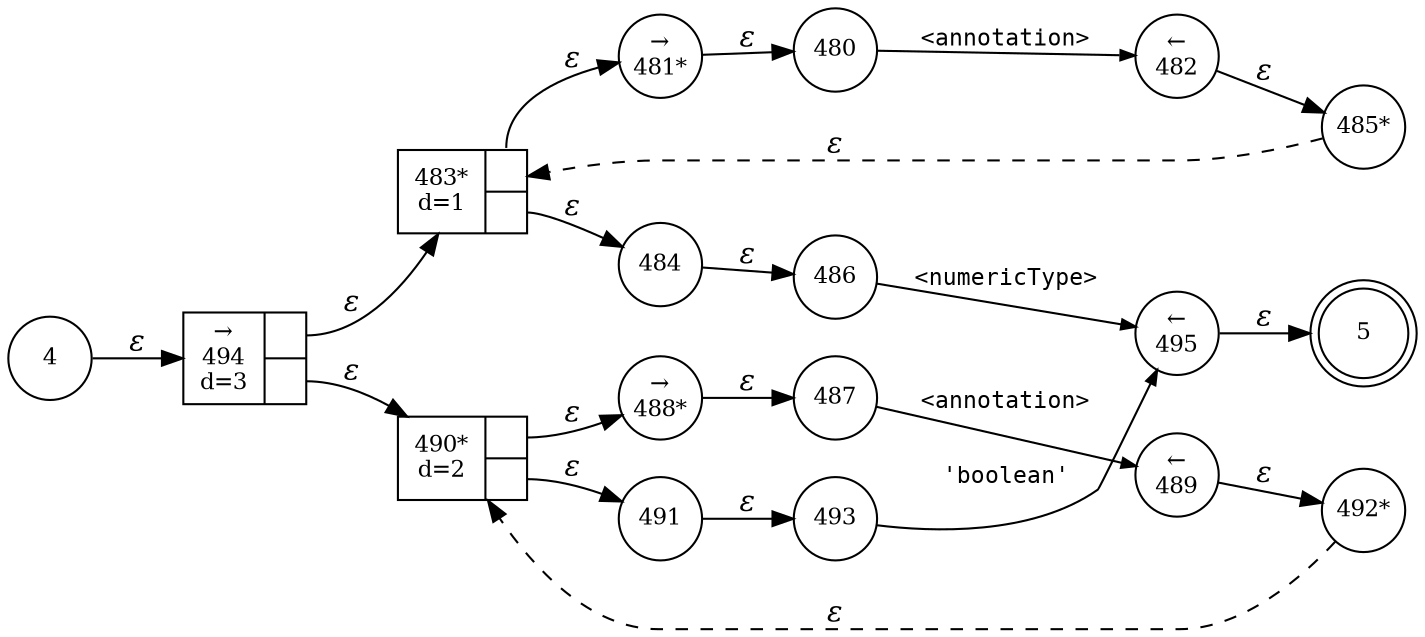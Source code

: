 digraph ATN {
rankdir=LR;
s5[fontsize=11, label="5", shape=doublecircle, fixedsize=true, width=.6];
s480[fontsize=11,label="480", shape=circle, fixedsize=true, width=.55, peripheries=1];
s481[fontsize=11,label="&rarr;\n481*", shape=circle, fixedsize=true, width=.55, peripheries=1];
s482[fontsize=11,label="&larr;\n482", shape=circle, fixedsize=true, width=.55, peripheries=1];
s483[fontsize=11,label="{483*\nd=1|{<p0>|<p1>}}", shape=record, fixedsize=false, peripheries=1];
s4[fontsize=11,label="4", shape=circle, fixedsize=true, width=.55, peripheries=1];
s484[fontsize=11,label="484", shape=circle, fixedsize=true, width=.55, peripheries=1];
s485[fontsize=11,label="485*", shape=circle, fixedsize=true, width=.55, peripheries=1];
s486[fontsize=11,label="486", shape=circle, fixedsize=true, width=.55, peripheries=1];
s487[fontsize=11,label="487", shape=circle, fixedsize=true, width=.55, peripheries=1];
s488[fontsize=11,label="&rarr;\n488*", shape=circle, fixedsize=true, width=.55, peripheries=1];
s489[fontsize=11,label="&larr;\n489", shape=circle, fixedsize=true, width=.55, peripheries=1];
s490[fontsize=11,label="{490*\nd=2|{<p0>|<p1>}}", shape=record, fixedsize=false, peripheries=1];
s491[fontsize=11,label="491", shape=circle, fixedsize=true, width=.55, peripheries=1];
s492[fontsize=11,label="492*", shape=circle, fixedsize=true, width=.55, peripheries=1];
s493[fontsize=11,label="493", shape=circle, fixedsize=true, width=.55, peripheries=1];
s494[fontsize=11,label="{&rarr;\n494\nd=3|{<p0>|<p1>}}", shape=record, fixedsize=false, peripheries=1];
s495[fontsize=11,label="&larr;\n495", shape=circle, fixedsize=true, width=.55, peripheries=1];
s4 -> s494 [fontname="Times-Italic", label="&epsilon;"];
s494:p0 -> s483 [fontname="Times-Italic", label="&epsilon;"];
s494:p1 -> s490 [fontname="Times-Italic", label="&epsilon;"];
s483:p0 -> s481 [fontname="Times-Italic", label="&epsilon;"];
s483:p1 -> s484 [fontname="Times-Italic", label="&epsilon;"];
s490:p0 -> s488 [fontname="Times-Italic", label="&epsilon;"];
s490:p1 -> s491 [fontname="Times-Italic", label="&epsilon;"];
s481 -> s480 [fontname="Times-Italic", label="&epsilon;"];
s484 -> s486 [fontname="Times-Italic", label="&epsilon;"];
s488 -> s487 [fontname="Times-Italic", label="&epsilon;"];
s491 -> s493 [fontname="Times-Italic", label="&epsilon;"];
s480 -> s482 [fontsize=11, fontname="Courier", arrowsize=.7, label = "<annotation>", arrowhead = normal];
s486 -> s495 [fontsize=11, fontname="Courier", arrowsize=.7, label = "<numericType>", arrowhead = normal];
s487 -> s489 [fontsize=11, fontname="Courier", arrowsize=.7, label = "<annotation>", arrowhead = normal];
s493 -> s495 [fontsize=11, fontname="Courier", arrowsize=.7, label = "'boolean'", arrowhead = normal];
s482 -> s485 [fontname="Times-Italic", label="&epsilon;"];
s495 -> s5 [fontname="Times-Italic", label="&epsilon;"];
s489 -> s492 [fontname="Times-Italic", label="&epsilon;"];
s485 -> s483 [fontname="Times-Italic", label="&epsilon;", style="dashed"];
s492 -> s490 [fontname="Times-Italic", label="&epsilon;", style="dashed"];
}